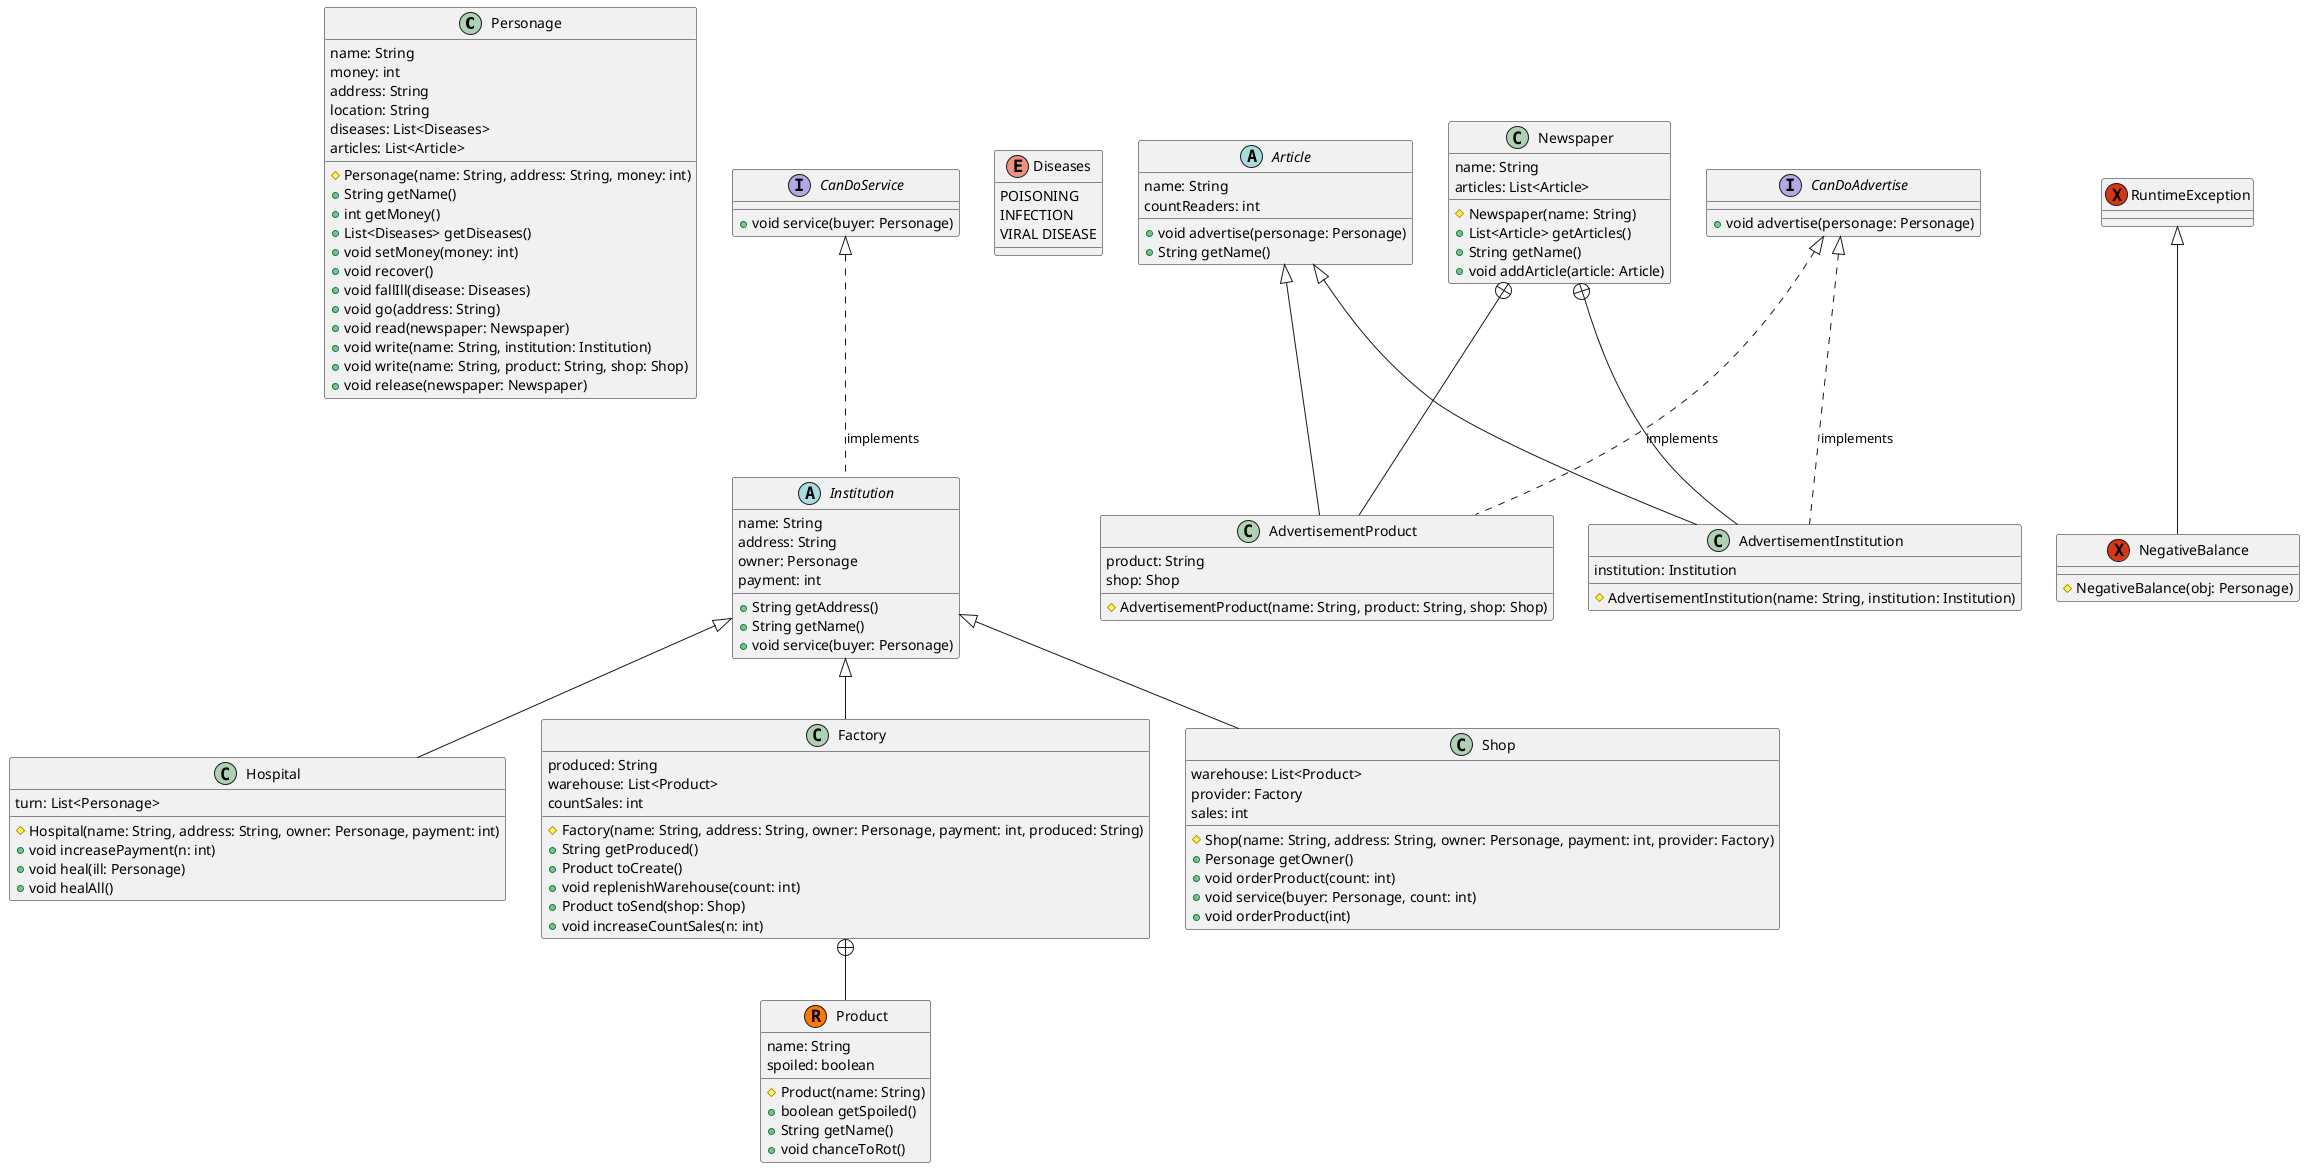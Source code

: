@startuml
class Personage{
name: String
money: int
address: String
location: String
diseases: List<Diseases>
articles: List<Article>
#Personage(name: String, address: String, money: int)
+String getName()
+int getMoney()
+List<Diseases> getDiseases()
+void setMoney(money: int)
+void recover()
+void fallIll(disease: Diseases)
+void go(address: String)
+void read(newspaper: Newspaper)
+void write(name: String, institution: Institution)
+void write(name: String, product: String, shop: Shop)
+void release(newspaper: Newspaper)
}

abstract class Institution{
name: String
address: String
owner: Personage
payment: int
+String getAddress()
+String getName()
+void service(buyer: Personage)
}

interface CanDoService{
+void service(buyer: Personage)
}

class Hospital{
turn: List<Personage>
#Hospital(name: String, address: String, owner: Personage, payment: int)
+void increasePayment(n: int)
+void heal(ill: Personage)
+void healAll()
}

class Product << (R,#FF7700) >>{
name: String
spoiled: boolean
#Product(name: String)
+boolean getSpoiled()
+String getName()
+void chanceToRot()
}

enum Diseases{
POISONING
INFECTION
VIRAL DISEASE
}

class Factory{
produced: String
warehouse: List<Product>
countSales: int
#Factory(name: String, address: String, owner: Personage, payment: int, produced: String)
+String getProduced()
+Product toCreate()
+void replenishWarehouse(count: int)
+Product toSend(shop: Shop)
+void increaseСountSales(n: int)
}

class Shop{
warehouse: List<Product>
provider: Factory
sales: int
#Shop(name: String, address: String, owner: Personage, payment: int, provider: Factory)
+Personage getOwner()
+void orderProduct(count: int)
+void service(buyer: Personage, count: int)
+void orderProduct(int)
}

abstract class Article{
name: String
countReaders: int
+void advertise(personage: Personage)
+String getName()
}

interface CanDoAdvertise{
+void advertise(personage: Personage)
}

class AdvertisementInstitution{
institution: Institution
#AdvertisementInstitution(name: String, institution: Institution)
}

class AdvertisementProduct{
product: String
shop: Shop
#AdvertisementProduct(name: String, product: String, shop: Shop)
}

class Newspaper{
name: String
articles: List<Article>
#Newspaper(name: String)
+List<Article> getArticles()
+String getName()
+void addArticle(article: Article)
}

class  NegativeBalance  << (X,#d83614) >>{
#NegativeBalance(obj: Personage)
}

class RuntimeException << (X,#d83614) >>

Institution <|-- Hospital
Institution <|-- Factory
Institution <|-- Shop

Article <|-- AdvertisementInstitution
Article <|-- AdvertisementProduct

RuntimeException <|-- NegativeBalance

CanDoService <|.. Institution : implements

CanDoAdvertise <|.. AdvertisementInstitution : implements
CanDoAdvertise <|.. AdvertisementProduct : implements

Factory +-- Product
Newspaper +-- AdvertisementInstitution
Newspaper +-- AdvertisementProduct
@enduml